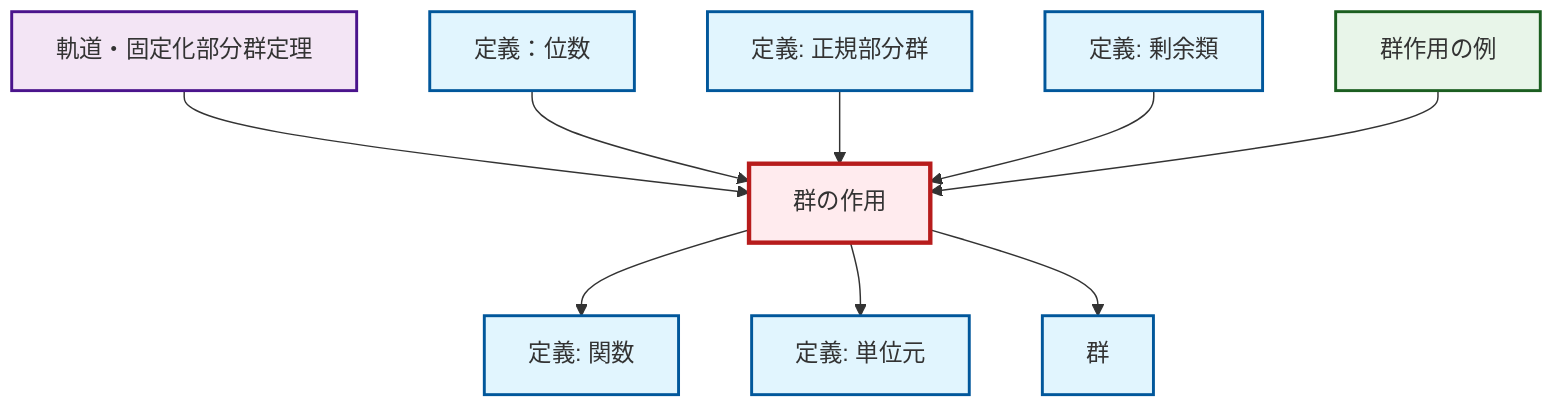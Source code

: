 graph TD
    classDef definition fill:#e1f5fe,stroke:#01579b,stroke-width:2px
    classDef theorem fill:#f3e5f5,stroke:#4a148c,stroke-width:2px
    classDef axiom fill:#fff3e0,stroke:#e65100,stroke-width:2px
    classDef example fill:#e8f5e9,stroke:#1b5e20,stroke-width:2px
    classDef current fill:#ffebee,stroke:#b71c1c,stroke-width:3px
    def-group-action["群の作用"]:::definition
    def-group["群"]:::definition
    def-function["定義: 関数"]:::definition
    def-order["定義：位数"]:::definition
    def-normal-subgroup["定義: 正規部分群"]:::definition
    ex-group-action-examples["群作用の例"]:::example
    def-coset["定義: 剰余類"]:::definition
    thm-orbit-stabilizer["軌道・固定化部分群定理"]:::theorem
    def-identity-element["定義: 単位元"]:::definition
    def-group-action --> def-function
    thm-orbit-stabilizer --> def-group-action
    def-order --> def-group-action
    def-normal-subgroup --> def-group-action
    def-group-action --> def-identity-element
    def-group-action --> def-group
    def-coset --> def-group-action
    ex-group-action-examples --> def-group-action
    class def-group-action current